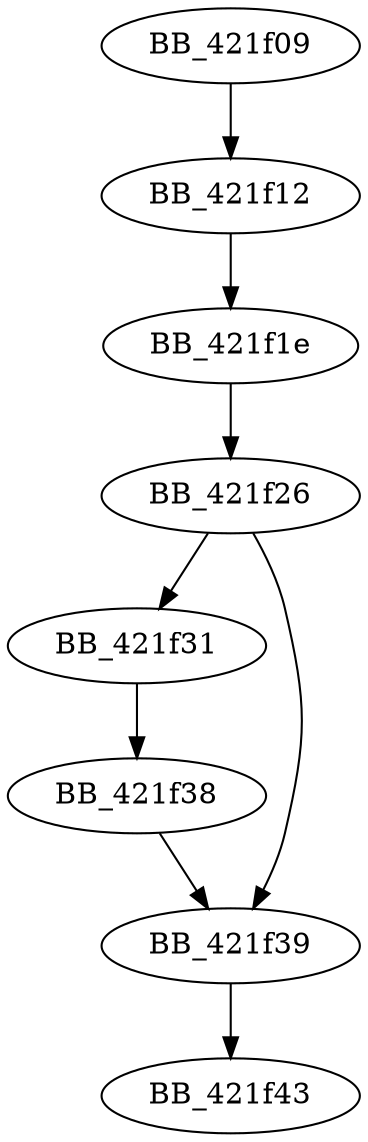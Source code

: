 DiGraph ___raise_securityfailure{
BB_421f09->BB_421f12
BB_421f12->BB_421f1e
BB_421f1e->BB_421f26
BB_421f26->BB_421f31
BB_421f26->BB_421f39
BB_421f31->BB_421f38
BB_421f38->BB_421f39
BB_421f39->BB_421f43
}
